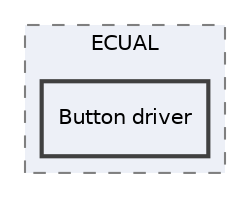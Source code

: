 digraph "Debug/ECUAL/Button driver"
{
 // LATEX_PDF_SIZE
  edge [fontname="Helvetica",fontsize="10",labelfontname="Helvetica",labelfontsize="10"];
  node [fontname="Helvetica",fontsize="10",shape=record];
  compound=true
  subgraph clusterdir_f93ae306759b7e29afd2fb8cabc884f7 {
    graph [ bgcolor="#edf0f7", pencolor="grey50", style="filled,dashed,", label="ECUAL", fontname="Helvetica", fontsize="10", URL="dir_f93ae306759b7e29afd2fb8cabc884f7.html"]
  dir_bac7d148def2b7e0feeb20182a4138d4 [shape=box, label="Button driver", style="filled,bold,", fillcolor="#edf0f7", color="grey25", URL="dir_bac7d148def2b7e0feeb20182a4138d4.html"];
  }
}
